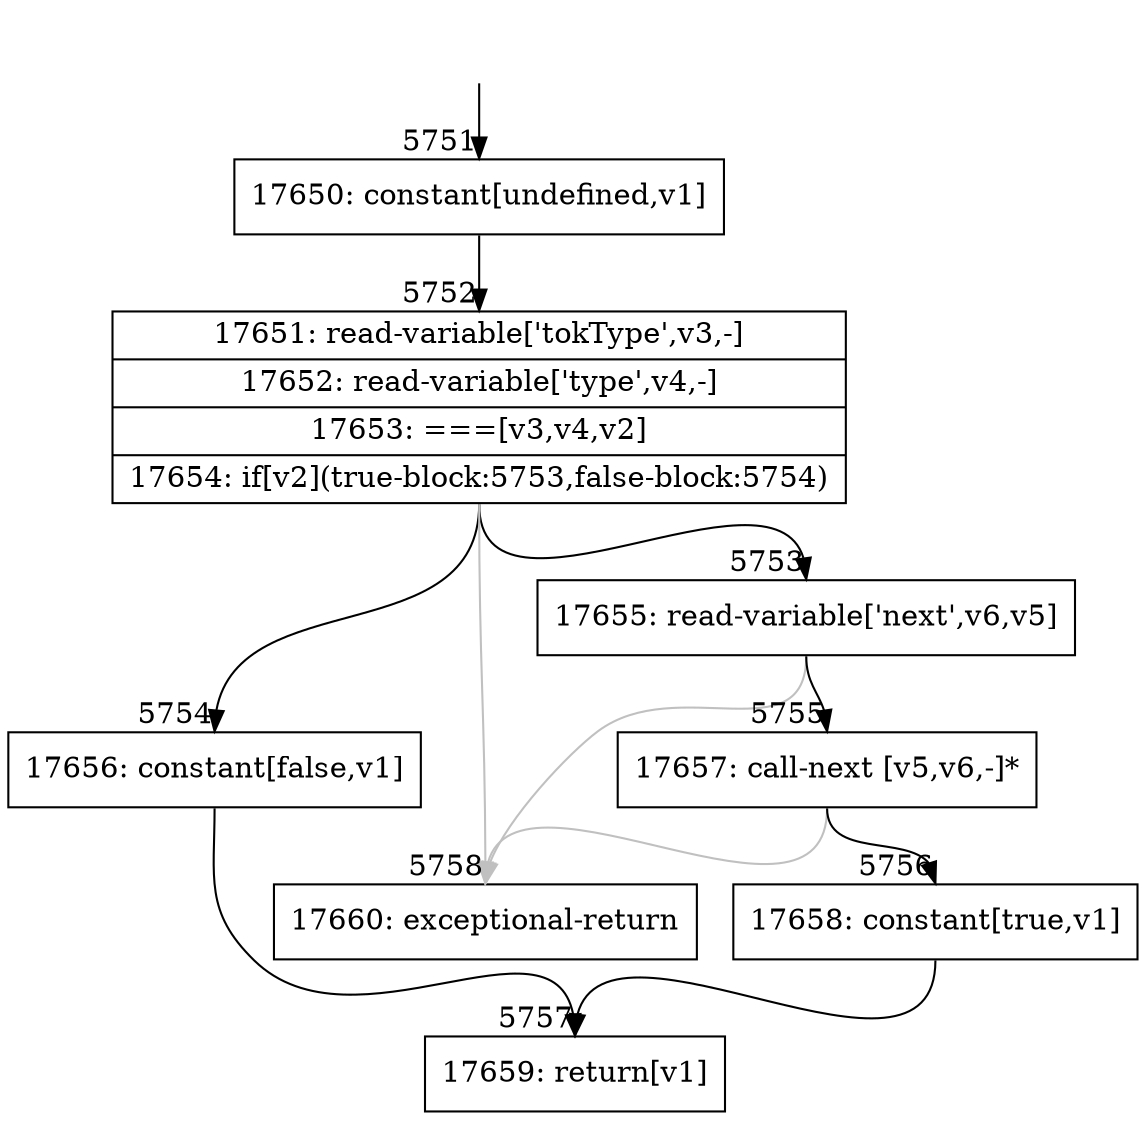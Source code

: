 digraph {
rankdir="TD"
BB_entry336[shape=none,label=""];
BB_entry336 -> BB5751 [tailport=s, headport=n, headlabel="    5751"]
BB5751 [shape=record label="{17650: constant[undefined,v1]}" ] 
BB5751 -> BB5752 [tailport=s, headport=n, headlabel="      5752"]
BB5752 [shape=record label="{17651: read-variable['tokType',v3,-]|17652: read-variable['type',v4,-]|17653: ===[v3,v4,v2]|17654: if[v2](true-block:5753,false-block:5754)}" ] 
BB5752 -> BB5753 [tailport=s, headport=n, headlabel="      5753"]
BB5752 -> BB5754 [tailport=s, headport=n, headlabel="      5754"]
BB5752 -> BB5758 [tailport=s, headport=n, color=gray, headlabel="      5758"]
BB5753 [shape=record label="{17655: read-variable['next',v6,v5]}" ] 
BB5753 -> BB5755 [tailport=s, headport=n, headlabel="      5755"]
BB5753 -> BB5758 [tailport=s, headport=n, color=gray]
BB5754 [shape=record label="{17656: constant[false,v1]}" ] 
BB5754 -> BB5757 [tailport=s, headport=n, headlabel="      5757"]
BB5755 [shape=record label="{17657: call-next [v5,v6,-]*}" ] 
BB5755 -> BB5756 [tailport=s, headport=n, headlabel="      5756"]
BB5755 -> BB5758 [tailport=s, headport=n, color=gray]
BB5756 [shape=record label="{17658: constant[true,v1]}" ] 
BB5756 -> BB5757 [tailport=s, headport=n]
BB5757 [shape=record label="{17659: return[v1]}" ] 
BB5758 [shape=record label="{17660: exceptional-return}" ] 
//#$~ 5811
}
